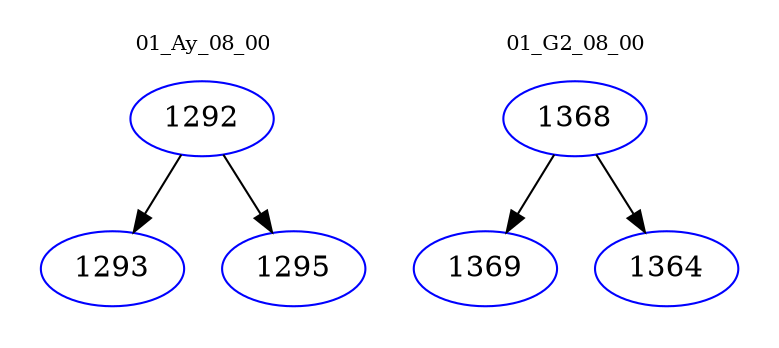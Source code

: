digraph{
subgraph cluster_0 {
color = white
label = "01_Ay_08_00";
fontsize=10;
T0_1292 [label="1292", color="blue"]
T0_1292 -> T0_1293 [color="black"]
T0_1293 [label="1293", color="blue"]
T0_1292 -> T0_1295 [color="black"]
T0_1295 [label="1295", color="blue"]
}
subgraph cluster_1 {
color = white
label = "01_G2_08_00";
fontsize=10;
T1_1368 [label="1368", color="blue"]
T1_1368 -> T1_1369 [color="black"]
T1_1369 [label="1369", color="blue"]
T1_1368 -> T1_1364 [color="black"]
T1_1364 [label="1364", color="blue"]
}
}
